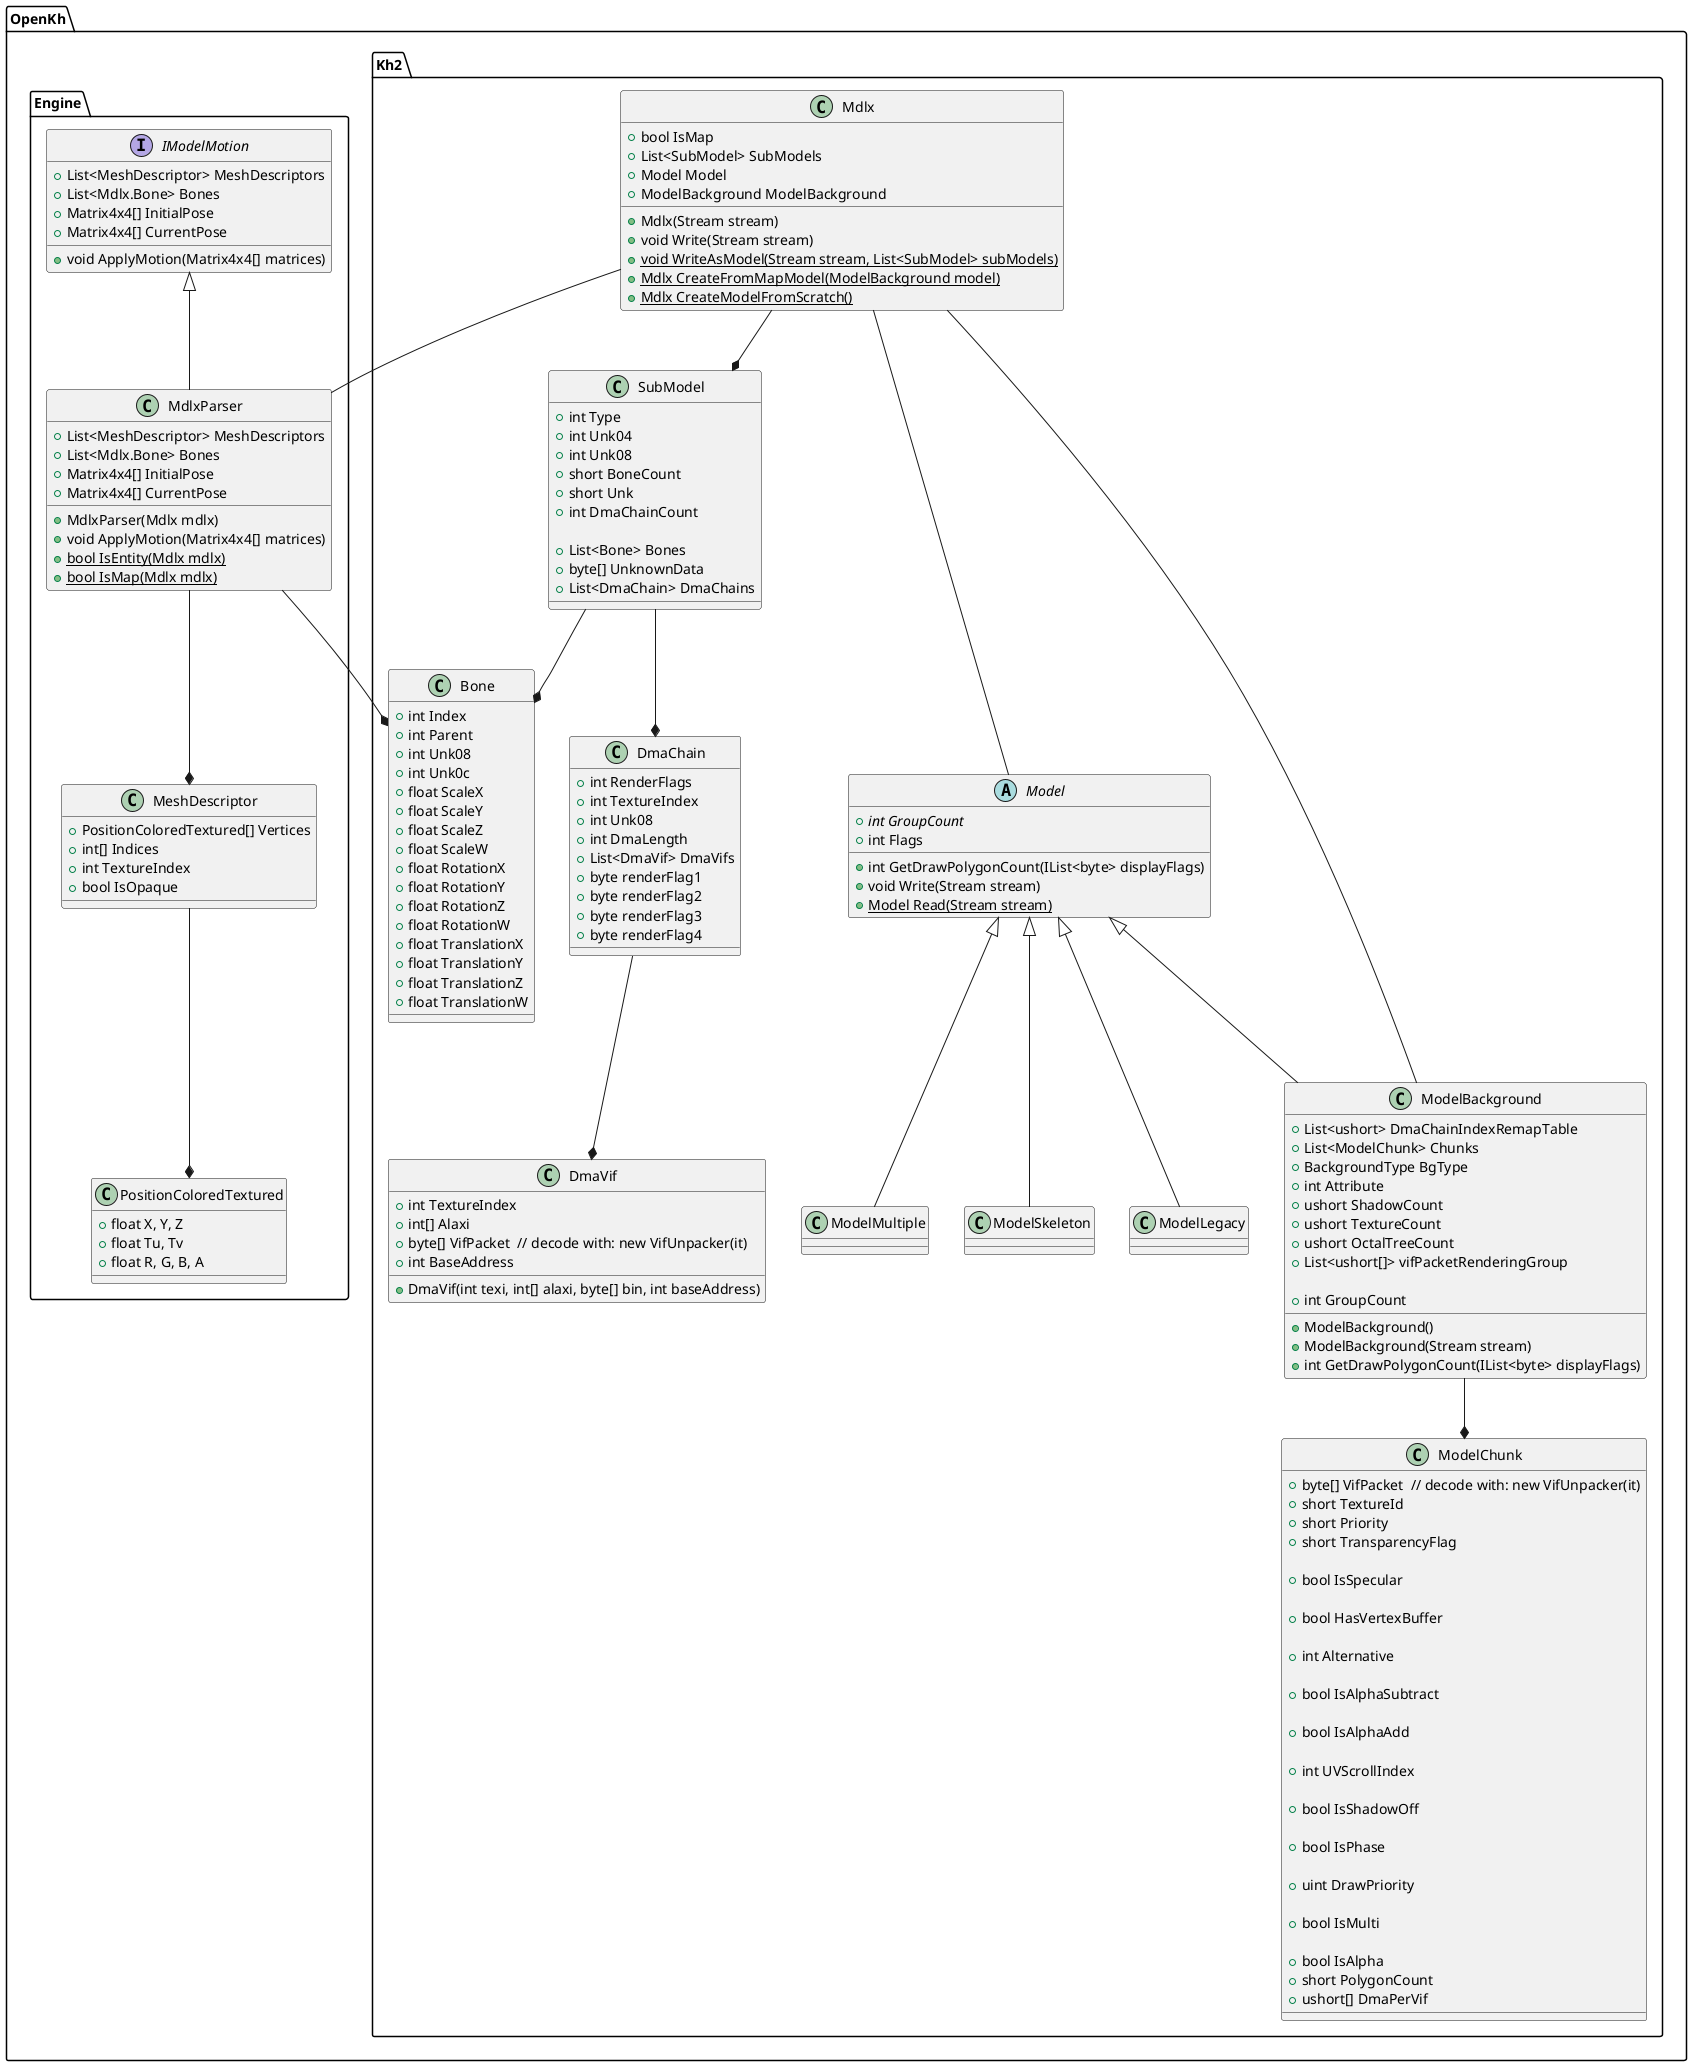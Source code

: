 @startuml MDLX parser
package "OpenKh.Kh2" {

class Mdlx {
    + bool IsMap
    + List<SubModel> SubModels
    + Model Model
    + ModelBackground ModelBackground
    + Mdlx(Stream stream)
    + void Write(Stream stream)
    + {static} void WriteAsModel(Stream stream, List<SubModel> subModels)
    + {static} Mdlx CreateFromMapModel(ModelBackground model)
    + {static} Mdlx CreateModelFromScratch()
}

Mdlx --- Model
Mdlx --* SubModel
Mdlx -- ModelBackground

class DmaVif {
    + int TextureIndex
    + int[] Alaxi
    {field} + byte[] VifPacket  // decode with: new VifUnpacker(it)
    + int BaseAddress

    + DmaVif(int texi, int[] alaxi, byte[] bin, int baseAddress)
}

class DmaChain {
    + int RenderFlags
    + int TextureIndex
    + int Unk08
    + int DmaLength
    + List<DmaVif> DmaVifs
    + byte renderFlag1
    + byte renderFlag2
    + byte renderFlag3
    + byte renderFlag4

}

DmaChain --* DmaVif

class SubModel {
    + int Type
    + int Unk04
    + int Unk08
    + short BoneCount
    + short Unk
    + int DmaChainCount

    + List<Bone> Bones
    + byte[] UnknownData
    + List<DmaChain> DmaChains

}

SubModel --* Bone
SubModel --* DmaChain

class Bone {
    + int Index 
    + int Parent 
    + int Unk08 
    + int Unk0c 
    + float ScaleX 
    + float ScaleY 
    + float ScaleZ 
    + float ScaleW 
    + float RotationX 
    + float RotationY 
    + float RotationZ 
    + float RotationW 
    + float TranslationX 
    + float TranslationY 
    + float TranslationZ 
    + float TranslationW 

}

class ModelBackground {
    + List<ushort> DmaChainIndexRemapTable
    + List<ModelChunk> Chunks
    + BackgroundType BgType
    + int Attribute
    + ushort ShadowCount
    + ushort TextureCount
    + ushort OctalTreeCount
    + List<ushort[]> vifPacketRenderingGroup

    + ModelBackground()
    + ModelBackground(Stream stream)
    + int GroupCount
    + int GetDrawPolygonCount(IList<byte> displayFlags)

}

ModelBackground --* ModelChunk

abstract class Model {
    + {abstract} int GroupCount
    + int Flags
    + int GetDrawPolygonCount(IList<byte> displayFlags)
    + void Write(Stream stream)
    + {static} Model Read(Stream stream)
}

Model <|-- ModelBackground

class ModelChunk {
    {field} + byte[] VifPacket  // decode with: new VifUnpacker(it)
    + short TextureId
    + short Priority
    + short TransparencyFlag

    + bool IsSpecular

    + bool HasVertexBuffer

    + int Alternative

    + bool IsAlphaSubtract

    + bool IsAlphaAdd

    + int UVScrollIndex

    + bool IsShadowOff

    + bool IsPhase

    + uint DrawPriority

    + bool IsMulti

    + bool IsAlpha
    + short PolygonCount
    + ushort[] DmaPerVif

}

class ModelLegacy {
}

class ModelMultiple {
}

class ModelSkeleton {
}

Model <|-- ModelLegacy
Model <|-- ModelMultiple
Model <|-- ModelSkeleton

}

package "OpenKh.Engine" {

interface IModelMotion {
    + List<MeshDescriptor> MeshDescriptors
    + List<Mdlx.Bone> Bones
    + Matrix4x4[] InitialPose
    + Matrix4x4[] CurrentPose
    + void ApplyMotion(Matrix4x4[] matrices)

}

class MdlxParser {
    + MdlxParser(Mdlx mdlx)
    + void ApplyMotion(Matrix4x4[] matrices)
    + {static} bool IsEntity(Mdlx mdlx)
    + {static} bool IsMap(Mdlx mdlx)
    + List<MeshDescriptor> MeshDescriptors
    + List<Mdlx.Bone> Bones
    + Matrix4x4[] InitialPose
    + Matrix4x4[] CurrentPose

}

IModelMotion <|-- MdlxParser

Mdlx -- MdlxParser
MdlxParser --* MeshDescriptor
MdlxParser --* Bone

class MeshDescriptor {
    + PositionColoredTextured[] Vertices
    + int[] Indices
    + int TextureIndex
    + bool IsOpaque

}

MeshDescriptor --* PositionColoredTextured

class PositionColoredTextured {
    + float X, Y, Z
    + float Tu, Tv
    + float R, G, B, A
}

}

@enduml
